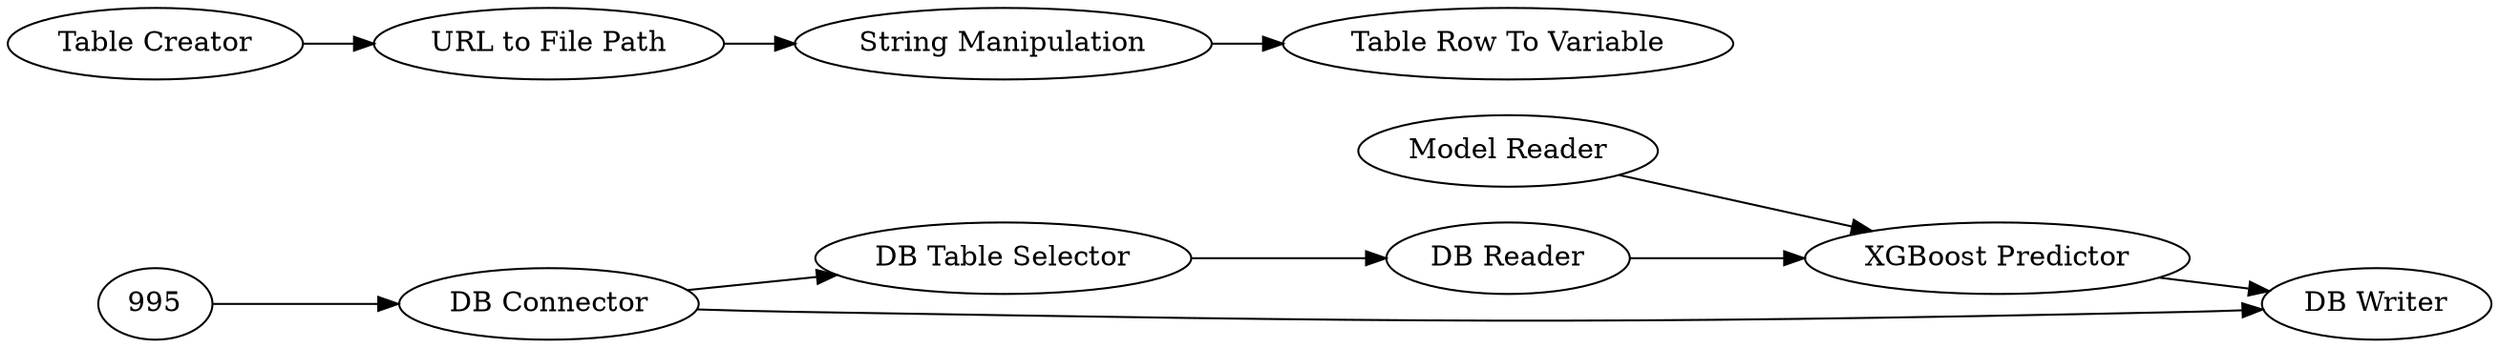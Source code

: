 digraph {
	2 [label="Model Reader"]
	4 [label="XGBoost Predictor"]
	6 [label="DB Connector"]
	991 [label="URL to File Path"]
	992 [label="String Manipulation"]
	993 [label="Table Creator"]
	994 [label="Table Row To Variable"]
	999 [label="DB Table Selector"]
	1000 [label="DB Writer"]
	1001 [label="DB Reader"]
	991 -> 992
	992 -> 994
	993 -> 991
	2 -> 4
	4 -> 1000
	6 -> 999
	6 -> 1000
	995 -> 6
	999 -> 1001
	1001 -> 4
	rankdir=LR
}
